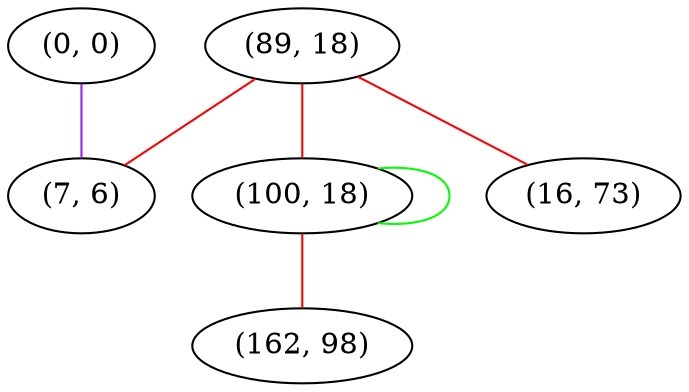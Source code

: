 graph "" {
"(0, 0)";
"(89, 18)";
"(100, 18)";
"(7, 6)";
"(16, 73)";
"(162, 98)";
"(0, 0)" -- "(7, 6)"  [color=purple, key=0, weight=4];
"(89, 18)" -- "(16, 73)"  [color=red, key=0, weight=1];
"(89, 18)" -- "(100, 18)"  [color=red, key=0, weight=1];
"(89, 18)" -- "(7, 6)"  [color=red, key=0, weight=1];
"(100, 18)" -- "(100, 18)"  [color=green, key=0, weight=2];
"(100, 18)" -- "(162, 98)"  [color=red, key=0, weight=1];
}
